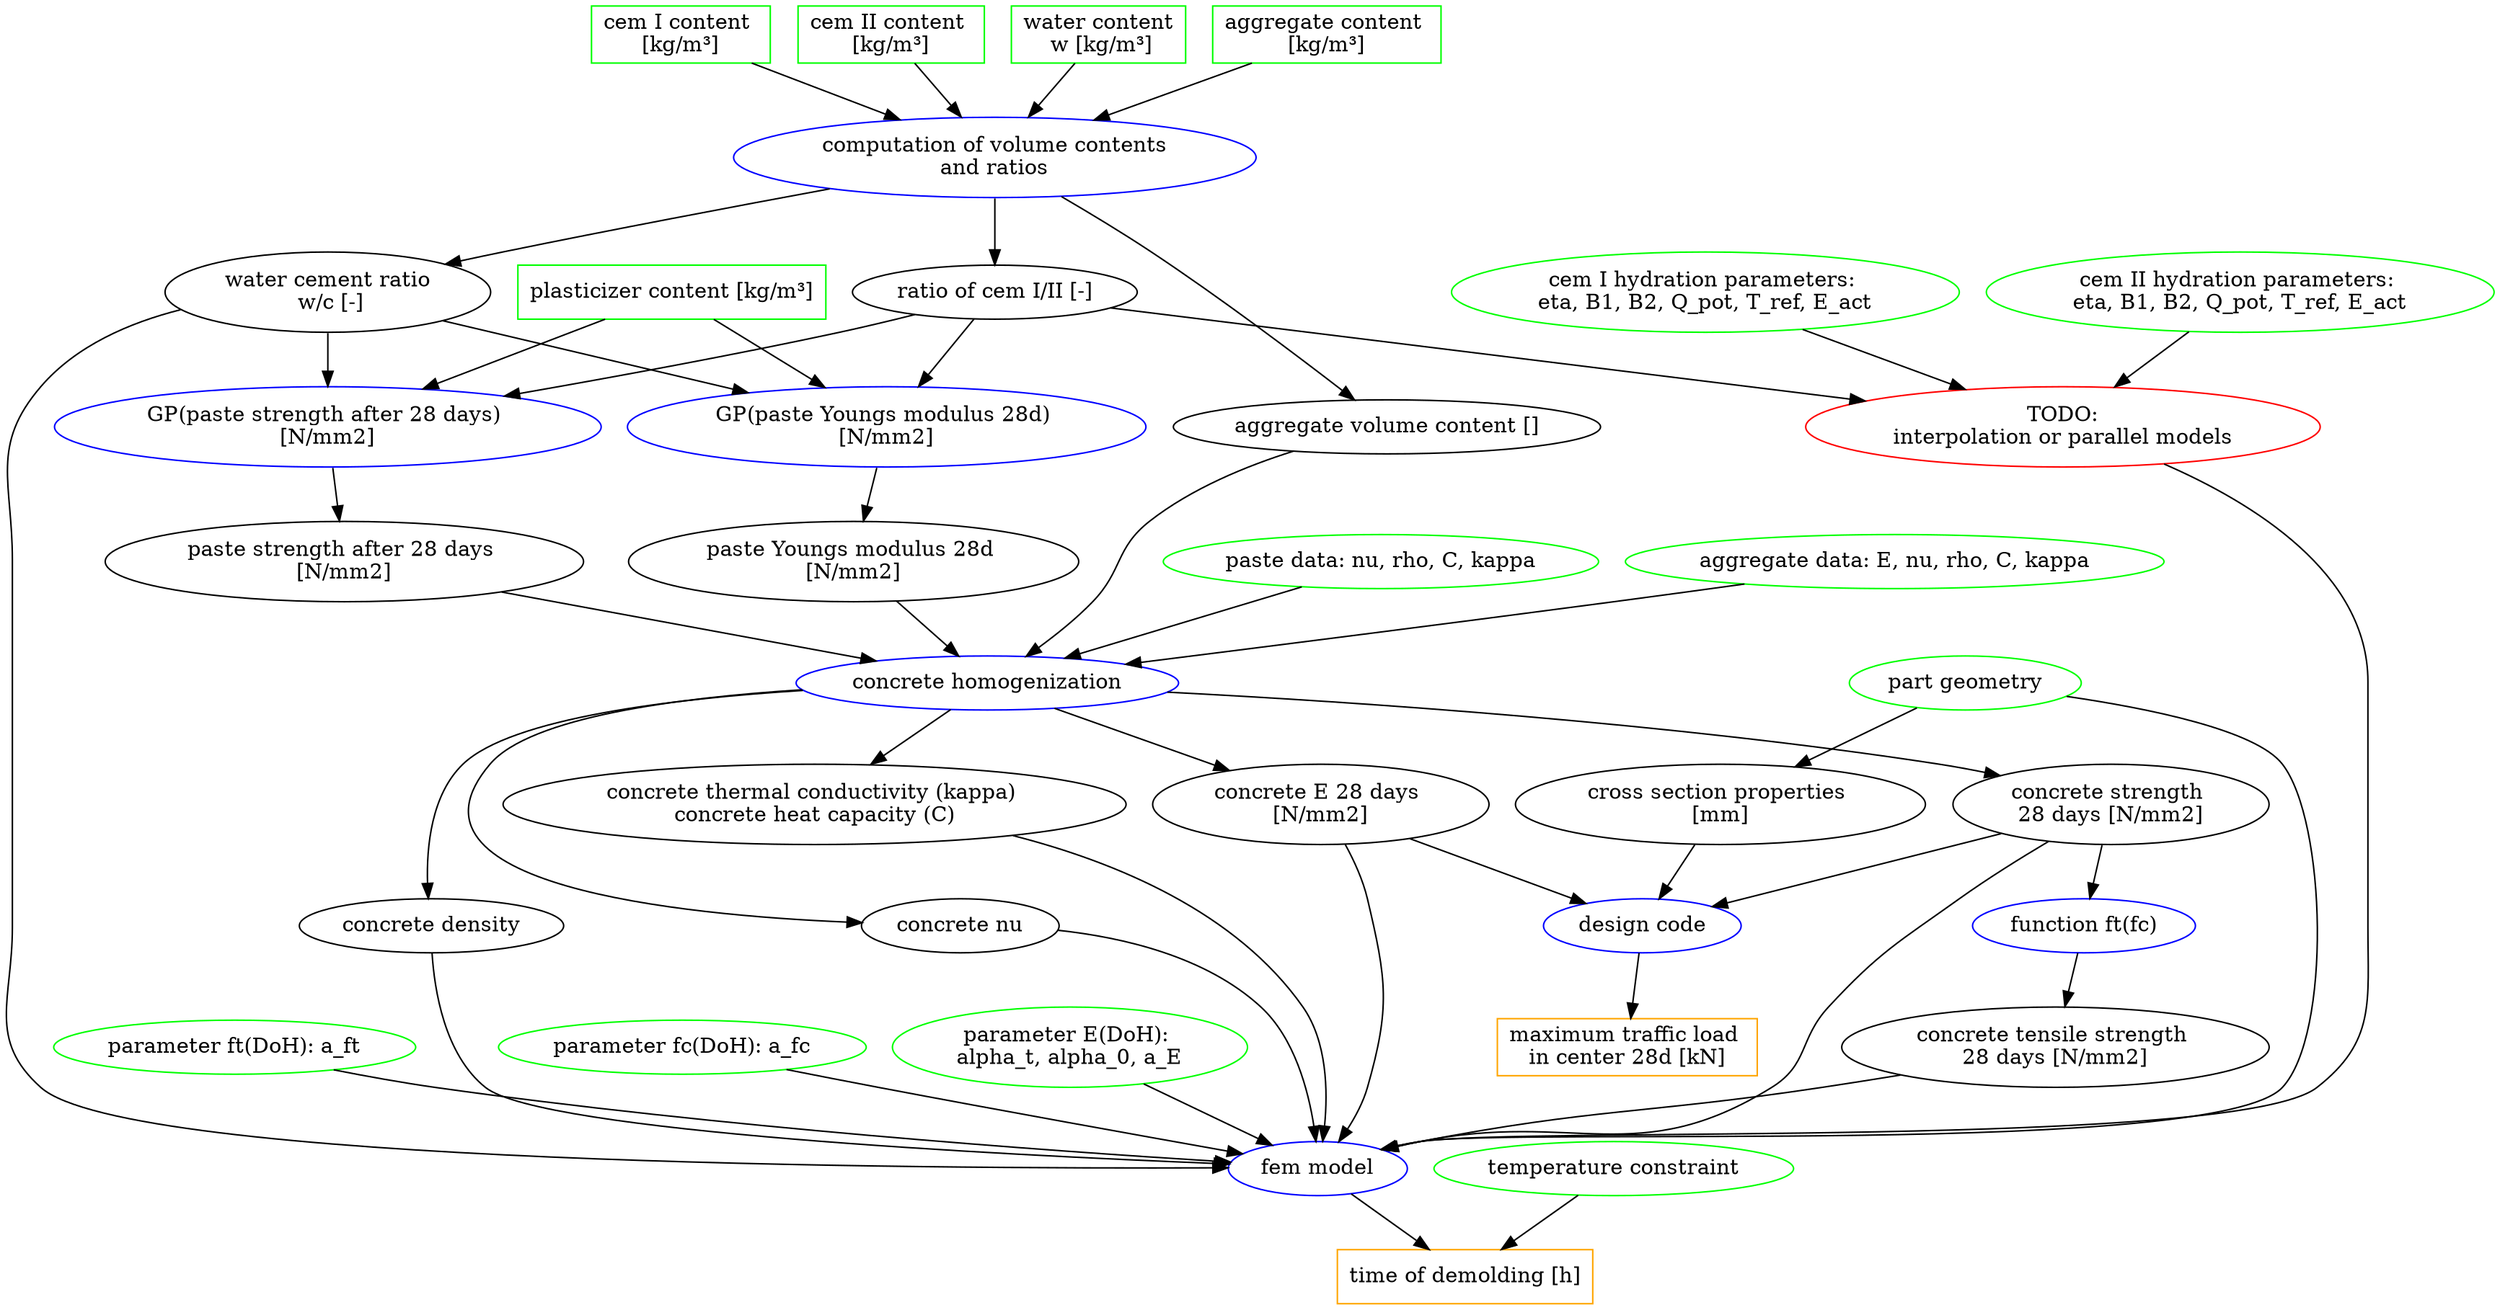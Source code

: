 // LebeDigital 
digraph LebeDigital {
	cemI [label="cem I content 
[kg/m³]" color=green shape=rectangle]
	cemI -> "volume computation"
	cemII -> "volume computation"
	w -> "volume computation"
	"volume computation" -> ratio_cemI_cemII
	cemII [label="cem II content 
[kg/m³]" color=green shape=rectangle]
	plasticizer [label="plasticizer content [kg/m³]" color=green shape=rectangle]
	"aggregate content" [label="aggregate content 
[kg/m³]" color=green shape=rectangle]
	ratio_cemI_cemII [label="ratio of cem I/II [-]"]
	w [label="water content
 w [kg/m³]" color=green shape=rectangle]
	"volume computation" -> "w/c"
	"w/c" [label="water cement ratio
 w/c [-]"]
	plasticizer -> "paste strength 28d"
	plasticizer -> "E paste"
	"volume computation" [label="computation of volume contents
and ratios" color=blue]
	"aggregate volume content" [label="aggregate volume content []"]
	"aggregate volume content" -> "concrete homogenization"
	"volume computation" -> "aggregate volume content"
	ratio_cemI_cemII -> "E paste"
	ratio_cemI_cemII -> "paste strength 28d"
	"w/c" -> "E paste"
	"w/c" -> "paste strength 28d"
	"concrete E 28d" [label="concrete E 28 days 
[N/mm2]"]
	"concrete E 28d" -> "load bearing capacity"
	"concrete strength 28d" [label="concrete strength 
28 days [N/mm2]"]
	"ft(fc)" -> "concrete tensile strength 28d"
	"concrete tensile strength 28d" [label="concrete tensile strength 
28 days [N/mm2]"]
	"ft(fc)" [label="function ft(fc)" color=blue]
	"concrete strength 28d" -> "load bearing capacity"
	"concrete strength 28d" -> "ft(fc)"
	"cross section" [label="cross section properties 
[mm]"]
	"cross section" -> "load bearing capacity"
	"load bearing capacity" [label="design code" color=blue]
	"load bearing capacity" -> "kpi load bearing capacity"
	"kpi load bearing capacity" [label="maximum traffic load 
in center 28d [kN]" color=orange shape=rectangle]
	"demolding time" [label="time of demolding [h]" color=orange shape=rectangle]
	"fem model" [label="fem model" color=blue]
	"fem model" -> "demolding time"
	"concrete homogenization" [label="concrete homogenization" color=blue]
	"concrete tensile strength 28d" -> "fem model"
	"max temp" [label="temperature constraint" color=green]
	"max temp" -> "demolding time"
	"ft paramter" [label="parameter ft(DoH): a_ft" color=green]
	"ft paramter" -> "fem model"
	"fc paramter" [label="parameter fc(DoH): a_fc" color=green]
	"fc paramter" -> "fem model"
	"E paramter" [label="parameter E(DoH): 
alpha_t, alpha_0, a_E" color=green]
	"E paramter" -> "fem model"
	"aggregate data" [label="aggregate data: E, nu, rho, C, kappa" color=green]
	"aggregate data" -> "concrete homogenization"
	"paste data" [label="paste data: nu, rho, C, kappa" color=green]
	"paste data" -> "concrete homogenization"
	"paste strength 28d" [label="GP(paste strength after 28 days) 
[N/mm2]" color=blue]
	"param paste strength 28d" [label="paste strength after 28 days 
[N/mm2]"]
	"paste strength 28d" -> "param paste strength 28d"
	"param paste strength 28d" -> "concrete homogenization"
	"concrete homogenization" -> "concrete strength 28d"
	"concrete homogenization" -> "concrete E 28d"
	"E paste" [label="GP(paste Youngs modulus 28d) 
[N/mm2]" color=blue]
	"E paste" -> "param E paste"
	"param E paste" [label="paste Youngs modulus 28d 
[N/mm2]"]
	"param E paste" -> "concrete homogenization"
	"aggregate content" -> "volume computation"
	geometry [label="part geometry" color=green]
	geometry -> "fem model"
	geometry -> "cross section"
	"concrete density" [label="concrete density"]
	"concrete density" -> "fem model"
	"concrete nu" [label="concrete nu"]
	"concrete thermal" [label="concrete thermal conductivity (kappa) 
concrete heat capacity (C)"]
	"concrete homogenization" -> "concrete density"
	"concrete homogenization" -> "concrete nu"
	"concrete homogenization" -> "concrete thermal"
	"concrete thermal" -> "fem model"
	"concrete nu" -> "fem model"
	"concrete strength 28d" -> "fem model"
	"concrete E 28d" -> "fem model"
	"cem I hydration parameters" [label="cem I hydration parameters: 
eta, B1, B2, Q_pot, T_ref, E_act" color=green]
	"cem I hydration parameters" -> interpolation
	"cem II hydration parameters" [label="cem II hydration parameters: 
eta, B1, B2, Q_pot, T_ref, E_act" color=green]
	"cem II hydration parameters" -> interpolation
	interpolation [label="TODO:
interpolation or parallel models" color=red]
	interpolation -> "fem model"
	ratio_cemI_cemII -> interpolation
	"w/c" -> "fem model"
}
